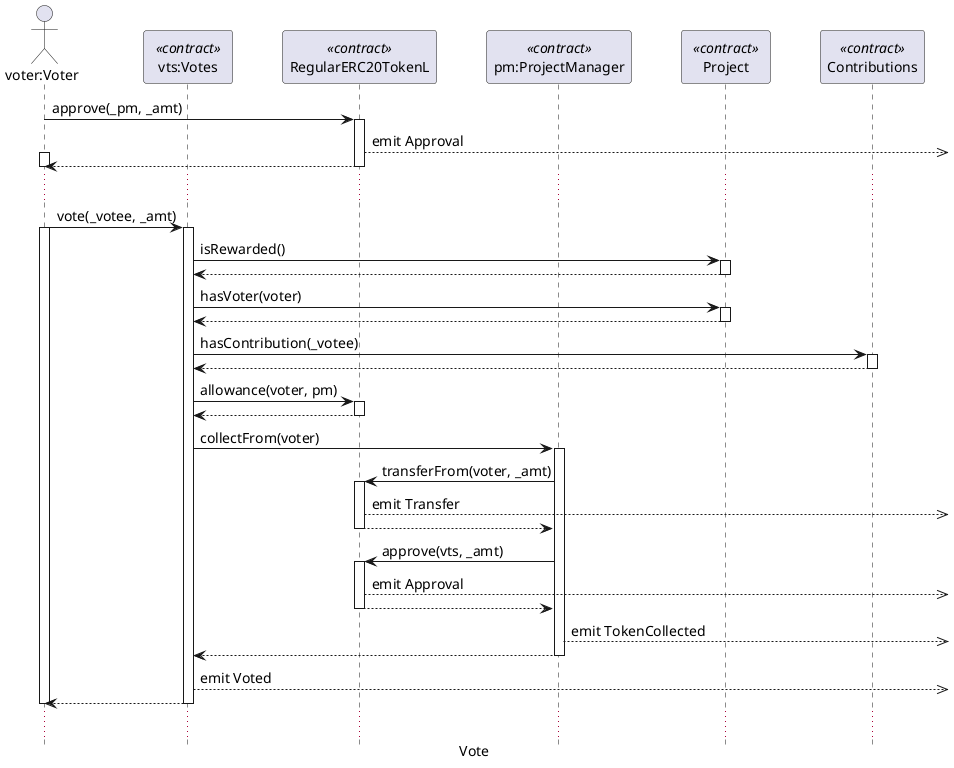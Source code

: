 @startuml
 
' Python 3 Collections
' https://github.com/python/cpython/blob/v3.8.5/Lib/_collections_abc.py
 
' https://plantuml.com/class-diagram
' https://plantuml.com/sequence-diagram
' https://plantuml-documentation.readthedocs.io/en/latest/formatting/all-skin-params.html
' https://plantuml-documentation.readthedocs.io/en/latest/formatting/all-skin-params.html#class
 
skinparam {
  DefaultFontName Monaco
  'DefaultFontName Consolas
  'DefaultMonospacedFontName Consolas
  DefaultFontSize 14
  DefaultFontStyle bold
  BackgroundColor transparent
  BoxPadding 300
  PageMargin 10
  ArrowThickness 1
  MinClassWidth 75
  ClassFontStyle bold
  ParticipantPadding 20
}

skinparam Sequence{
  DividerBorderThickness 2
  LifeLineBorderThickness 2
  ParticipantBorderThicknessa 2
  ReferenceBorderThickness 2
}

skinparam Group{
  BorderThickness 1
  BorderShadowing false
}
 
hide Circle
hide Footbox
caption Vote

Actor "voter:Voter" as vtr 
Participant "vts:Votes" as vt <<contract>>
Participant "RegularERC20TokenL" as tkn <<contract>>
Participant "pm:ProjectManager" as pm <<contract>>
Participant "Project" as prj <<contract>>
Participant "Contributions" as cntrb <<contract>>

vtr -> tkn ++ : approve(_pm, _amt)
  tkn -->>] : emit Approval
vtr ++
vtr <-- tkn --
vtr --

...

vtr  -> vt ++ : vote(_votee, _amt)
vtr ++
  vt -> prj ++ : isRewarded()
  prj --> vt --
  vt -> prj ++ : hasVoter(voter)
  prj --> vt --
  vt -> cntrb ++ : hasContribution(_votee)
  cntrb --> vt --
  vt -> tkn ++ : allowance(voter, pm)
  tkn --> vt --
  vt -> pm ++ : collectFrom(voter)
    pm -> tkn ++ : transferFrom(voter, _amt)
      tkn -->>] : emit Transfer
    tkn --> pm --
    pm -> tkn ++ : approve(vts, _amt)
      tkn -->>] : emit Approval
    tkn --> pm --
    pm -->>] : emit TokenCollected
  vt <-- pm --
  vt -->>] : emit Voted
vtr <-- vt --
vtr --

... 
 
@enduml